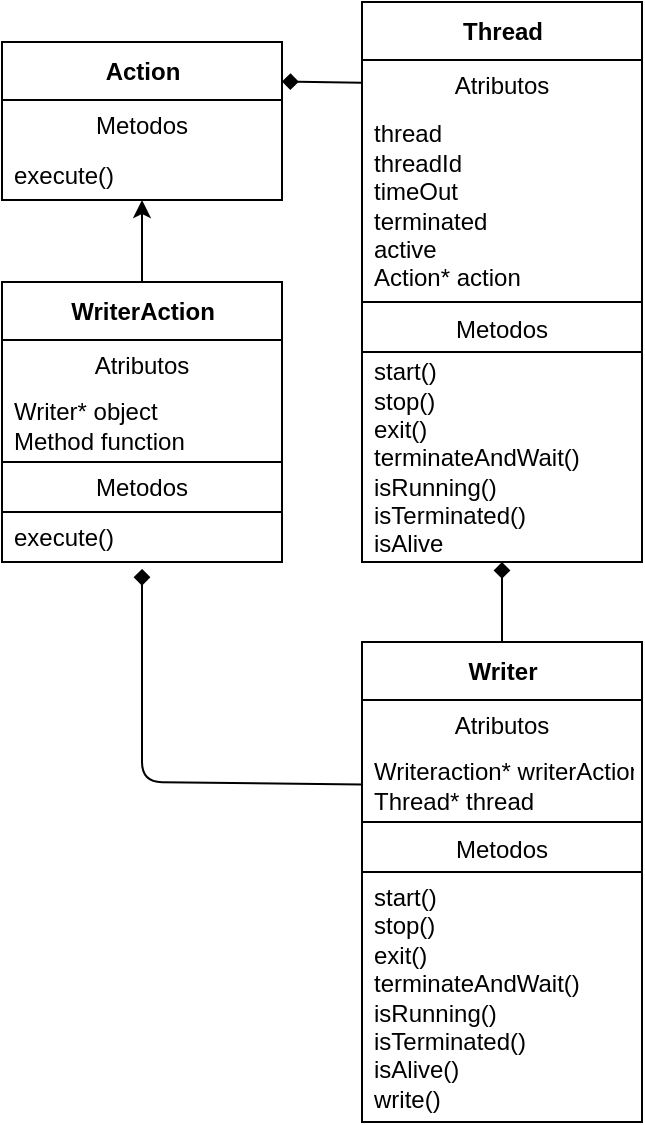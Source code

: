 <mxfile>
    <diagram id="nZWvhd_5QPh6QAsx73OS" name="Página-1">
        <mxGraphModel dx="492" dy="827" grid="1" gridSize="10" guides="1" tooltips="1" connect="1" arrows="1" fold="1" page="1" pageScale="1" pageWidth="827" pageHeight="1169" math="0" shadow="0">
            <root>
                <mxCell id="0"/>
                <mxCell id="1" parent="0"/>
                <mxCell id="2" value="Action" style="swimlane;fontStyle=1;align=center;verticalAlign=middle;childLayout=stackLayout;horizontal=1;startSize=29;horizontalStack=0;resizeParent=1;resizeParentMax=0;resizeLast=0;collapsible=0;marginBottom=0;html=1;" parent="1" vertex="1">
                    <mxGeometry x="180" y="120" width="140" height="79" as="geometry"/>
                </mxCell>
                <mxCell id="3" value="Metodos" style="text;html=1;strokeColor=none;fillColor=none;align=center;verticalAlign=middle;spacingLeft=4;spacingRight=4;overflow=hidden;rotatable=0;points=[[0,0.5],[1,0.5]];portConstraint=eastwest;" parent="2" vertex="1">
                    <mxGeometry y="29" width="140" height="25" as="geometry"/>
                </mxCell>
                <mxCell id="4" value="execute()" style="text;html=1;strokeColor=none;fillColor=none;align=left;verticalAlign=middle;spacingLeft=4;spacingRight=4;overflow=hidden;rotatable=0;points=[[0,0.5],[1,0.5]];portConstraint=eastwest;" parent="2" vertex="1">
                    <mxGeometry y="54" width="140" height="25" as="geometry"/>
                </mxCell>
                <mxCell id="11" value="" style="edgeStyle=none;html=1;" parent="1" source="6" target="4" edge="1">
                    <mxGeometry relative="1" as="geometry"/>
                </mxCell>
                <mxCell id="6" value="WriterAction" style="swimlane;fontStyle=1;align=center;verticalAlign=middle;childLayout=stackLayout;horizontal=1;startSize=29;horizontalStack=0;resizeParent=1;resizeParentMax=0;resizeLast=0;collapsible=0;marginBottom=0;html=1;" parent="1" vertex="1">
                    <mxGeometry x="180" y="240" width="140" height="140" as="geometry"/>
                </mxCell>
                <mxCell id="7" value="Atributos" style="text;html=1;strokeColor=none;fillColor=none;align=center;verticalAlign=middle;spacingLeft=4;spacingRight=4;overflow=hidden;rotatable=0;points=[[0,0.5],[1,0.5]];portConstraint=eastwest;" parent="6" vertex="1">
                    <mxGeometry y="29" width="140" height="25" as="geometry"/>
                </mxCell>
                <mxCell id="8" value="Writer* object&lt;br&gt;Method function" style="text;html=1;strokeColor=none;fillColor=none;align=left;verticalAlign=middle;spacingLeft=4;spacingRight=4;overflow=hidden;rotatable=0;points=[[0,0.5],[1,0.5]];portConstraint=eastwest;" parent="6" vertex="1">
                    <mxGeometry y="54" width="140" height="36" as="geometry"/>
                </mxCell>
                <mxCell id="9" value="Metodos" style="text;html=1;strokeColor=default;fillColor=none;align=center;verticalAlign=middle;spacingLeft=4;spacingRight=4;overflow=hidden;rotatable=0;points=[[0,0.5],[1,0.5]];portConstraint=eastwest;" parent="6" vertex="1">
                    <mxGeometry y="90" width="140" height="25" as="geometry"/>
                </mxCell>
                <mxCell id="10" value="execute()" style="text;html=1;strokeColor=none;fillColor=none;align=left;verticalAlign=middle;spacingLeft=4;spacingRight=4;overflow=hidden;rotatable=0;points=[[0,0.5],[1,0.5]];portConstraint=eastwest;" parent="6" vertex="1">
                    <mxGeometry y="115" width="140" height="25" as="geometry"/>
                </mxCell>
                <mxCell id="27" value="" style="edgeStyle=none;html=1;endArrow=diamond;endFill=1;" parent="1" source="12" target="26" edge="1">
                    <mxGeometry relative="1" as="geometry"/>
                </mxCell>
                <mxCell id="12" value="Writer" style="swimlane;fontStyle=1;align=center;verticalAlign=middle;childLayout=stackLayout;horizontal=1;startSize=29;horizontalStack=0;resizeParent=1;resizeParentMax=0;resizeLast=0;collapsible=0;marginBottom=0;html=1;strokeColor=default;" parent="1" vertex="1">
                    <mxGeometry x="360" y="420" width="140" height="240" as="geometry"/>
                </mxCell>
                <mxCell id="13" value="Atributos" style="text;html=1;strokeColor=none;fillColor=none;align=center;verticalAlign=middle;spacingLeft=4;spacingRight=4;overflow=hidden;rotatable=0;points=[[0,0.5],[1,0.5]];portConstraint=eastwest;" parent="12" vertex="1">
                    <mxGeometry y="29" width="140" height="25" as="geometry"/>
                </mxCell>
                <mxCell id="14" value="Writeraction* writerAction&lt;br&gt;Thread* thread" style="text;html=1;strokeColor=none;fillColor=none;align=left;verticalAlign=middle;spacingLeft=4;spacingRight=4;overflow=hidden;rotatable=0;points=[[0,0.5],[1,0.5]];portConstraint=eastwest;" parent="12" vertex="1">
                    <mxGeometry y="54" width="140" height="36" as="geometry"/>
                </mxCell>
                <mxCell id="15" value="Metodos" style="text;html=1;strokeColor=default;fillColor=none;align=center;verticalAlign=top;spacingLeft=4;spacingRight=4;overflow=hidden;rotatable=0;points=[[0,0.5],[1,0.5]];portConstraint=eastwest;rounded=0;perimeterSpacing=1;fontStyle=0;horizontal=1;strokeWidth=1;" parent="12" vertex="1">
                    <mxGeometry y="90" width="140" height="25" as="geometry"/>
                </mxCell>
                <mxCell id="16" value="start()&lt;br&gt;stop()&lt;br&gt;exit()&lt;br&gt;terminateAndWait()&lt;br&gt;isRunning()&lt;br&gt;isTerminated()&lt;br&gt;isAlive()&lt;br&gt;write()" style="text;html=1;strokeColor=none;fillColor=none;align=left;verticalAlign=middle;spacingLeft=4;spacingRight=4;overflow=hidden;rotatable=0;points=[[0,0.5],[1,0.5]];portConstraint=eastwest;" parent="12" vertex="1">
                    <mxGeometry y="115" width="140" height="125" as="geometry"/>
                </mxCell>
                <mxCell id="22" value="Thread" style="swimlane;fontStyle=1;align=center;verticalAlign=middle;childLayout=stackLayout;horizontal=1;startSize=29;horizontalStack=0;resizeParent=1;resizeParentMax=0;resizeLast=0;collapsible=0;marginBottom=0;html=1;strokeColor=default;" parent="1" vertex="1">
                    <mxGeometry x="360" y="100" width="140" height="280" as="geometry"/>
                </mxCell>
                <mxCell id="23" value="Atributos" style="text;html=1;strokeColor=none;fillColor=none;align=center;verticalAlign=middle;spacingLeft=4;spacingRight=4;overflow=hidden;rotatable=0;points=[[0,0.5],[1,0.5]];portConstraint=eastwest;" parent="22" vertex="1">
                    <mxGeometry y="29" width="140" height="25" as="geometry"/>
                </mxCell>
                <mxCell id="24" value="thread&lt;br&gt;threadId&lt;br&gt;timeOut&lt;br&gt;terminated&lt;br&gt;active&lt;br&gt;Action* action" style="text;html=1;strokeColor=none;fillColor=none;align=left;verticalAlign=middle;spacingLeft=4;spacingRight=4;overflow=hidden;rotatable=0;points=[[0,0.5],[1,0.5]];portConstraint=eastwest;" parent="22" vertex="1">
                    <mxGeometry y="54" width="140" height="96" as="geometry"/>
                </mxCell>
                <mxCell id="25" value="Metodos" style="text;html=1;strokeColor=default;fillColor=none;align=center;verticalAlign=top;spacingLeft=4;spacingRight=4;overflow=hidden;rotatable=0;points=[[0,0.5],[1,0.5]];portConstraint=eastwest;rounded=0;perimeterSpacing=1;fontStyle=0;horizontal=1;strokeWidth=1;" parent="22" vertex="1">
                    <mxGeometry y="150" width="140" height="25" as="geometry"/>
                </mxCell>
                <mxCell id="26" value="start()&lt;br&gt;stop()&lt;br&gt;exit()&lt;br&gt;terminateAndWait()&lt;br&gt;isRunning()&lt;br&gt;isTerminated()&lt;br&gt;isAlive" style="text;html=1;strokeColor=none;fillColor=none;align=left;verticalAlign=middle;spacingLeft=4;spacingRight=4;overflow=hidden;rotatable=0;points=[[0,0.5],[1,0.5]];portConstraint=eastwest;" parent="22" vertex="1">
                    <mxGeometry y="175" width="140" height="105" as="geometry"/>
                </mxCell>
                <mxCell id="31" value="" style="edgeStyle=none;html=1;entryX=0.5;entryY=1.138;entryDx=0;entryDy=0;entryPerimeter=0;endArrow=diamond;endFill=1;" parent="1" source="14" target="10" edge="1">
                    <mxGeometry relative="1" as="geometry">
                        <mxPoint x="300" y="470" as="sourcePoint"/>
                        <mxPoint x="300" y="430" as="targetPoint"/>
                        <Array as="points">
                            <mxPoint x="250" y="490"/>
                        </Array>
                    </mxGeometry>
                </mxCell>
                <mxCell id="33" value="" style="html=1;entryX=1;entryY=0.25;entryDx=0;entryDy=0;endArrow=diamond;endFill=1;" parent="1" source="23" target="2" edge="1">
                    <mxGeometry relative="1" as="geometry">
                        <mxPoint x="430" y="277.772" as="sourcePoint"/>
                        <mxPoint x="320" y="170.0" as="targetPoint"/>
                    </mxGeometry>
                </mxCell>
            </root>
        </mxGraphModel>
    </diagram>
</mxfile>